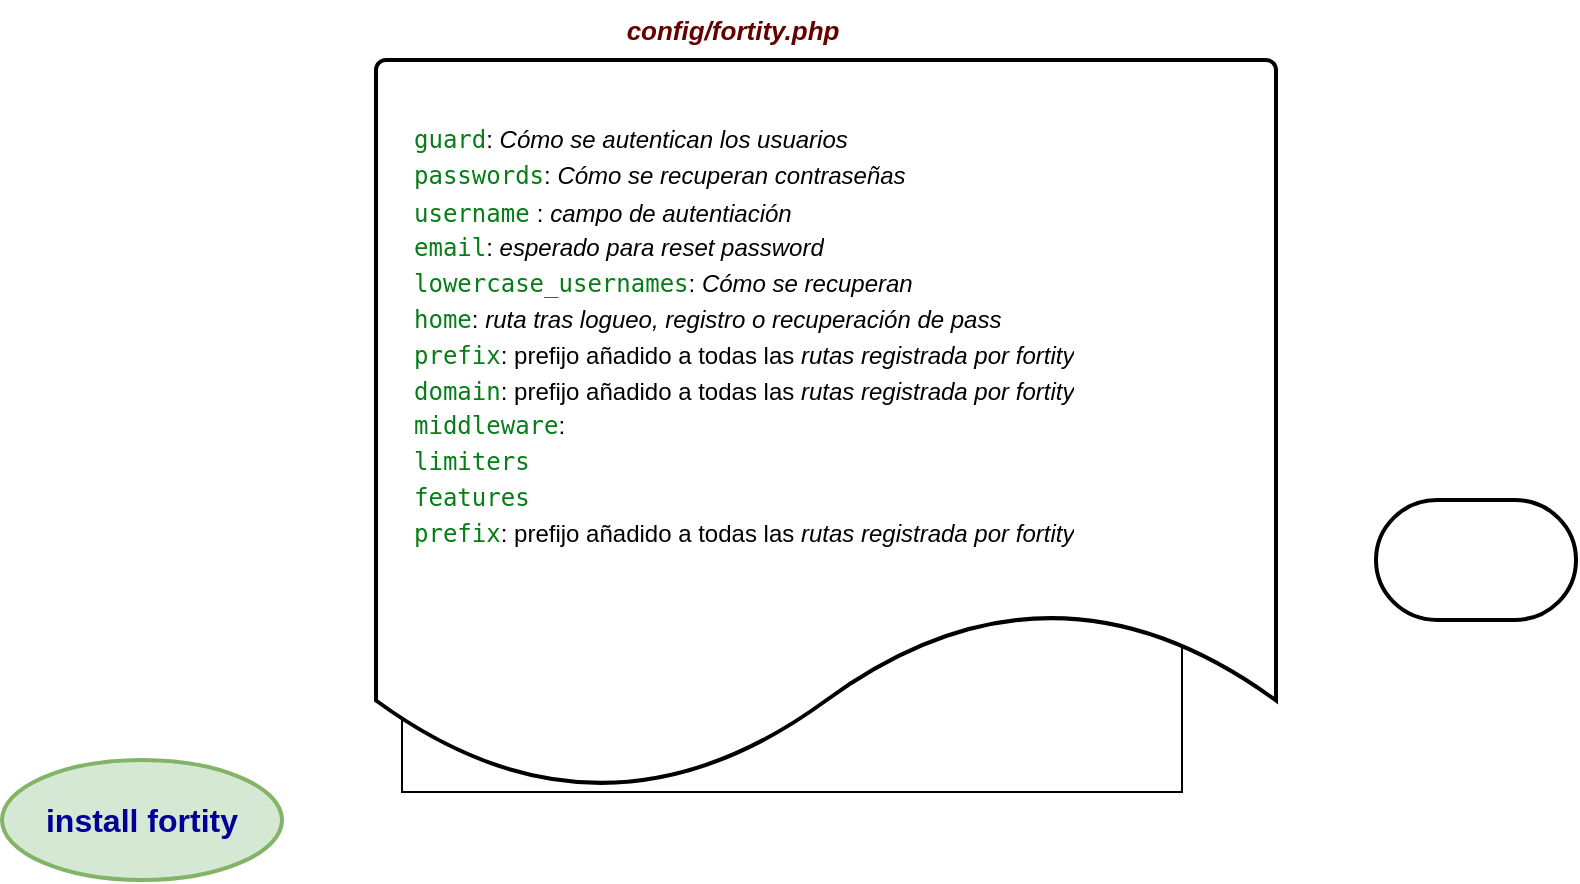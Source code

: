 <mxfile version="24.6.4" type="device">
  <diagram id="C5RBs43oDa-KdzZeNtuy" name="Page-1">
    <mxGraphModel dx="1364" dy="843" grid="1" gridSize="10" guides="1" tooltips="1" connect="1" arrows="1" fold="1" page="1" pageScale="1" pageWidth="827" pageHeight="1169" math="0" shadow="0">
      <root>
        <mxCell id="WIyWlLk6GJQsqaUBKTNV-0" />
        <mxCell id="WIyWlLk6GJQsqaUBKTNV-1" parent="WIyWlLk6GJQsqaUBKTNV-0" />
        <mxCell id="U51GWnYHo4TNuuC_m5qW-1" value="" style="strokeWidth=2;html=1;shape=mxgraph.flowchart.terminator;whiteSpace=wrap;" parent="WIyWlLk6GJQsqaUBKTNV-1" vertex="1">
          <mxGeometry x="727" y="250" width="100" height="60" as="geometry" />
        </mxCell>
        <mxCell id="U51GWnYHo4TNuuC_m5qW-0" value="install fortity" style="strokeWidth=2;html=1;shape=mxgraph.flowchart.start_1;whiteSpace=wrap;fillColor=#d5e8d4;strokeColor=#82b366;fontStyle=1;fontSize=16;fontColor=#000099;" parent="WIyWlLk6GJQsqaUBKTNV-1" vertex="1">
          <mxGeometry x="40" y="380" width="140" height="60" as="geometry" />
        </mxCell>
        <mxCell id="U51GWnYHo4TNuuC_m5qW-8" value="&lt;b style=&quot;font-size: 13px;&quot;&gt;&lt;i style=&quot;font-size: 13px;&quot;&gt;config/fortity.php&lt;/i&gt;&lt;/b&gt;" style="text;html=1;align=center;verticalAlign=middle;resizable=0;points=[];autosize=1;strokeColor=none;fillColor=none;fontSize=13;fontColor=#660000;" parent="WIyWlLk6GJQsqaUBKTNV-1" vertex="1">
          <mxGeometry x="340" width="130" height="30" as="geometry" />
        </mxCell>
        <mxCell id="U51GWnYHo4TNuuC_m5qW-3" value="&lt;b&gt;&lt;font color=&quot;#190033&quot; style=&quot;font-size: 14px;&quot;&gt;Parámetros de configuración&amp;nbsp;&lt;/font&gt;&lt;/b&gt;" style="swimlane;fontStyle=0;childLayout=stackLayout;horizontal=1;startSize=26;fillColor=none;horizontalStack=0;resizeParent=1;resizeParentMax=0;resizeLast=0;collapsible=1;marginBottom=0;html=1;container=0;" parent="WIyWlLk6GJQsqaUBKTNV-1" vertex="1">
          <mxGeometry x="240" y="30" width="390" height="366" as="geometry">
            <mxRectangle x="240" y="30" width="240" height="30" as="alternateBounds" />
          </mxGeometry>
        </mxCell>
        <mxCell id="U51GWnYHo4TNuuC_m5qW-43" value="" style="group" parent="U51GWnYHo4TNuuC_m5qW-3" vertex="1" connectable="0">
          <mxGeometry y="26" width="390" height="340" as="geometry" />
        </mxCell>
        <mxCell id="U51GWnYHo4TNuuC_m5qW-2" value="" style="strokeWidth=2;html=1;shape=mxgraph.flowchart.document2;whiteSpace=wrap;size=0.25;container=0;" parent="U51GWnYHo4TNuuC_m5qW-43" vertex="1">
          <mxGeometry x="-13" y="-26" width="450" height="366" as="geometry" />
        </mxCell>
        <mxCell id="U51GWnYHo4TNuuC_m5qW-44" value="&lt;span style=&quot;color: rgb(6, 125, 23); font-family: &amp;quot;JetBrains Mono&amp;quot;, monospace; background-color: rgb(255, 255, 255);&quot;&gt;home&lt;/span&gt;&lt;span style=&quot;color: rgba(0, 0, 0, 0); font-family: monospace; font-size: 0px; text-wrap: nowrap;&quot;&gt;%3CmxGraphModel%3E%3Croot%3E%3CmxCell%20id%3D%220%22%2F%3E%3CmxCell%20id%3D%221%22%20parent%3D%220%22%2F%3E%3CmxCell%20id%3D%222%22%20value%3D%22%26lt%3Bb%26gt%3B%26lt%3Bfont%20style%3D%26quot%3Bfont-size%3A%2013px%3B%26quot%3B%20color%3D%26quot%3B%23003300%26quot%3B%26gt%3Bpassword%26lt%3B%2Ffont%26gt%3B%26lt%3B%2Fb%26gt%3B%3A%26amp%3Bnbsp%3B%26lt%3Bi%26gt%3BC%C3%B3mo%20se%20recuperan%20contrase%C3%B1as%26lt%3B%2Fi%26gt%3B%22%20style%3D%22text%3BstrokeColor%3Dnone%3BfillColor%3Dnone%3Balign%3Dleft%3BverticalAlign%3Dtop%3BspacingLeft%3D4%3BspacingRight%3D4%3Boverflow%3Dhidden%3Brotatable%3D0%3Bpoints%3D%5B%5B0%2C0.5%5D%2C%5B1%2C0.5%5D%5D%3BportConstraint%3Deastwest%3BwhiteSpace%3Dwrap%3Bhtml%3D1%3Bcontainer%3D0%3B%22%20vertex%3D%221%22%20parent%3D%221%22%3E%3CmxGeometry%20x%3D%22280%22%20y%3D%22118.9%22%20width%3D%22300%22%20height%3D%2218.2%22%20as%3D%22geometry%22%2F%3E%3C%2FmxCell%3E%3C%2Froot%3E%3C%2FmxGraphModel%3E&lt;/span&gt;:&amp;nbsp;&lt;i&gt;ruta tras logueo, registro o recuperación de pass exitoso&lt;/i&gt;&lt;div&gt;&lt;div style=&quot;background-color:#ffffff;color:#080808&quot;&gt;&lt;pre style=&quot;font-family:&#39;JetBrains Mono&#39;,monospace;font-size:19,5pt;&quot;&gt;&lt;br&gt;&lt;/pre&gt;&lt;/div&gt;&lt;/div&gt;" style="text;strokeColor=none;fillColor=none;align=left;verticalAlign=top;spacingLeft=4;spacingRight=4;overflow=hidden;rotatable=0;points=[[0,0.5],[1,0.5]];portConstraint=eastwest;whiteSpace=wrap;html=1;container=0;" parent="U51GWnYHo4TNuuC_m5qW-43" vertex="1">
          <mxGeometry y="90" width="321" height="18.2" as="geometry" />
        </mxCell>
        <mxCell id="U51GWnYHo4TNuuC_m5qW-45" value="&lt;span style=&quot;color: rgb(6, 125, 23); font-family: &amp;quot;JetBrains Mono&amp;quot;, monospace; background-color: rgb(255, 255, 255);&quot;&gt;domain&lt;/span&gt;&lt;span style=&quot;color: rgba(0, 0, 0, 0); font-family: monospace; font-size: 0px; text-wrap: nowrap;&quot;&gt;%3CmxGraphModel%3E%3Croot%3E%3CmxCell%20id%3D%220%22%2F%3E%3CmxCell%20id%3D%221%22%20parent%3D%220%22%2F%3E%3CmxCell%20id%3D%222%22%20value%3D%22%26lt%3Bb%26gt%3B%26lt%3Bfont%20style%3D%26quot%3Bfont-size%3A%2013px%3B%26quot%3B%20color%3D%26quot%3B%23003300%26quot%3B%26gt%3Bpassword%26lt%3B%2Ffont%26gt%3B%26lt%3B%2Fb%26gt%3B%3A%26amp%3Bnbsp%3B%26lt%3Bi%26gt%3BC%C3%B3mo%20se%20recuperan%20contrase%C3%B1as%26lt%3B%2Fi%26gt%3B%22%20style%3D%22text%3BstrokeColor%3Dnone%3BfillColor%3Dnone%3Balign%3Dleft%3BverticalAlign%3Dtop%3BspacingLeft%3D4%3BspacingRight%3D4%3Boverflow%3Dhidden%3Brotatable%3D0%3Bpoints%3D%5B%5B0%2C0.5%5D%2C%5B1%2C0.5%5D%5D%3BportConstraint%3Deastwest%3BwhiteSpace%3Dwrap%3Bhtml%3D1%3Bcontainer%3D0%3B%22%20vertex%3D%221%22%20parent%3D%221%22%3E%3CmxGeometry%20x%3D%22280%22%20y%3D%22118.9%22%20width%3D%22300%22%20height%3D%2218.2%22%20as%3D%22geometry%22%2F%3E%3C%2FmxCell%3E%3C%2Froot%3E%3C%2FmxGraphModel%3E&lt;/span&gt;: prefijo añadido a todas las&amp;nbsp;&lt;i&gt;rutas registrada por fortity&lt;/i&gt;&lt;div&gt;&lt;div style=&quot;background-color:#ffffff;color:#080808&quot;&gt;&lt;pre style=&quot;font-family:&#39;JetBrains Mono&#39;,monospace;font-size:19,5pt;&quot;&gt;&lt;br&gt;&lt;/pre&gt;&lt;/div&gt;&lt;/div&gt;" style="text;strokeColor=none;fillColor=none;align=left;verticalAlign=top;spacingLeft=4;spacingRight=4;overflow=hidden;rotatable=0;points=[[0,0.5],[1,0.5]];portConstraint=eastwest;whiteSpace=wrap;html=1;container=0;" parent="U51GWnYHo4TNuuC_m5qW-43" vertex="1">
          <mxGeometry y="126" width="341" height="18.2" as="geometry" />
        </mxCell>
        <mxCell id="U51GWnYHo4TNuuC_m5qW-46" value="&lt;span style=&quot;color: rgb(6, 125, 23); font-family: &amp;quot;JetBrains Mono&amp;quot;, monospace; background-color: rgb(255, 255, 255);&quot;&gt;features&lt;/span&gt;&lt;div&gt;&lt;div style=&quot;background-color:#ffffff;color:#080808&quot;&gt;&lt;pre style=&quot;font-family:&#39;JetBrains Mono&#39;,monospace;font-size:19,5pt;&quot;&gt;&lt;br&gt;&lt;/pre&gt;&lt;/div&gt;&lt;/div&gt;" style="text;strokeColor=none;fillColor=none;align=left;verticalAlign=top;spacingLeft=4;spacingRight=4;overflow=hidden;rotatable=0;points=[[0,0.5],[1,0.5]];portConstraint=eastwest;whiteSpace=wrap;html=1;container=0;" parent="U51GWnYHo4TNuuC_m5qW-43" vertex="1">
          <mxGeometry y="179" width="341" height="18.2" as="geometry" />
        </mxCell>
        <mxCell id="U51GWnYHo4TNuuC_m5qW-47" value="&lt;span style=&quot;color: rgb(6, 125, 23); font-family: &amp;quot;JetBrains Mono&amp;quot;, monospace; background-color: rgb(255, 255, 255);&quot;&gt;guard&lt;/span&gt;: &lt;i&gt;Cómo se autentican los usuarios&amp;nbsp;&lt;/i&gt;" style="text;strokeColor=none;fillColor=none;align=left;verticalAlign=top;spacingLeft=4;spacingRight=4;overflow=hidden;rotatable=0;points=[[0,0.5],[1,0.5]];portConstraint=eastwest;whiteSpace=wrap;html=1;container=0;" parent="U51GWnYHo4TNuuC_m5qW-43" vertex="1">
          <mxGeometry width="240" height="18.2" as="geometry" />
        </mxCell>
        <mxCell id="U51GWnYHo4TNuuC_m5qW-48" value="&lt;span style=&quot;color: rgb(6, 125, 23); font-family: &amp;quot;JetBrains Mono&amp;quot;, monospace; background-color: rgb(255, 255, 255);&quot;&gt;passwords&lt;/span&gt;:&amp;nbsp;&lt;i&gt;Cómo se recuperan contraseñas&lt;/i&gt;" style="text;strokeColor=none;fillColor=none;align=left;verticalAlign=top;spacingLeft=4;spacingRight=4;overflow=hidden;rotatable=0;points=[[0,0.5],[1,0.5]];portConstraint=eastwest;whiteSpace=wrap;html=1;container=0;" parent="U51GWnYHo4TNuuC_m5qW-43" vertex="1">
          <mxGeometry y="18" width="300" height="18.2" as="geometry" />
        </mxCell>
        <mxCell id="U51GWnYHo4TNuuC_m5qW-49" value="&lt;span style=&quot;color: rgb(6, 125, 23); font-family: &amp;quot;JetBrains Mono&amp;quot;, monospace; background-color: rgb(255, 255, 255);&quot;&gt;email&lt;/span&gt;:&amp;nbsp;&lt;i&gt;esperado para reset password&lt;/i&gt;" style="text;strokeColor=none;fillColor=none;align=left;verticalAlign=top;spacingLeft=4;spacingRight=4;overflow=hidden;rotatable=0;points=[[0,0.5],[1,0.5]];portConstraint=eastwest;whiteSpace=wrap;html=1;container=0;" parent="U51GWnYHo4TNuuC_m5qW-43" vertex="1">
          <mxGeometry y="54" width="300" height="18.2" as="geometry" />
        </mxCell>
        <mxCell id="U51GWnYHo4TNuuC_m5qW-50" value="&lt;span style=&quot;color: rgb(6, 125, 23); font-family: &amp;quot;JetBrains Mono&amp;quot;, monospace; background-color: rgb(255, 255, 255);&quot;&gt;username&lt;/span&gt;&lt;b&gt;&lt;font style=&quot;font-size: 13px;&quot; color=&quot;#003300&quot;&gt;&amp;nbsp;&lt;/font&gt;&lt;/b&gt;:&amp;nbsp;&lt;i&gt;campo de autentiación&lt;/i&gt;" style="text;strokeColor=none;fillColor=none;align=left;verticalAlign=top;spacingLeft=4;spacingRight=4;overflow=hidden;rotatable=0;points=[[0,0.5],[1,0.5]];portConstraint=eastwest;whiteSpace=wrap;html=1;container=0;" parent="U51GWnYHo4TNuuC_m5qW-43" vertex="1">
          <mxGeometry y="36" width="300" height="18.2" as="geometry" />
        </mxCell>
        <mxCell id="U51GWnYHo4TNuuC_m5qW-51" value="&lt;span style=&quot;color: rgb(6, 125, 23); font-family: &amp;quot;JetBrains Mono&amp;quot;, monospace; background-color: rgb(255, 255, 255);&quot;&gt;lowercase_usernames&lt;/span&gt;&lt;span style=&quot;color: rgba(0, 0, 0, 0); font-family: monospace; font-size: 0px; text-wrap: nowrap;&quot;&gt;%3CmxGraphModel%3E%3Croot%3E%3CmxCell%20id%3D%220%22%2F%3E%3CmxCell%20id%3D%221%22%20parent%3D%220%22%2F%3E%3CmxCell%20id%3D%222%22%20value%3D%22%26lt%3Bb%26gt%3B%26lt%3Bfont%20style%3D%26quot%3Bfont-size%3A%2013px%3B%26quot%3B%20color%3D%26quot%3B%23003300%26quot%3B%26gt%3Bpassword%26lt%3B%2Ffont%26gt%3B%26lt%3B%2Fb%26gt%3B%3A%26amp%3Bnbsp%3B%26lt%3Bi%26gt%3BC%C3%B3mo%20se%20recuperan%20contrase%C3%B1as%26lt%3B%2Fi%26gt%3B%22%20style%3D%22text%3BstrokeColor%3Dnone%3BfillColor%3Dnone%3Balign%3Dleft%3BverticalAlign%3Dtop%3BspacingLeft%3D4%3BspacingRight%3D4%3Boverflow%3Dhidden%3Brotatable%3D0%3Bpoints%3D%5B%5B0%2C0.5%5D%2C%5B1%2C0.5%5D%5D%3BportConstraint%3Deastwest%3BwhiteSpace%3Dwrap%3Bhtml%3D1%3Bcontainer%3D0%3B%22%20vertex%3D%221%22%20parent%3D%221%22%3E%3CmxGeometry%20x%3D%22280%22%20y%3D%22118.9%22%20width%3D%22300%22%20height%3D%2218.2%22%20as%3D%22geometry%22%2F%3E%3C%2FmxCell%3E%3C%2Froot%3E%3C%2FmxGraphModel%3E&lt;/span&gt;:&amp;nbsp;&lt;i&gt;Cómo se recuperan contraseñas&lt;/i&gt;" style="text;strokeColor=none;fillColor=none;align=left;verticalAlign=top;spacingLeft=4;spacingRight=4;overflow=hidden;rotatable=0;points=[[0,0.5],[1,0.5]];portConstraint=eastwest;whiteSpace=wrap;html=1;container=0;" parent="U51GWnYHo4TNuuC_m5qW-43" vertex="1">
          <mxGeometry y="72" width="300" height="18.2" as="geometry" />
        </mxCell>
        <mxCell id="U51GWnYHo4TNuuC_m5qW-52" value="&lt;span style=&quot;color: rgb(6, 125, 23); font-family: &amp;quot;JetBrains Mono&amp;quot;, monospace; background-color: rgb(255, 255, 255);&quot;&gt;prefix&lt;/span&gt;&lt;span style=&quot;color: rgba(0, 0, 0, 0); font-family: monospace; font-size: 0px; text-wrap: nowrap;&quot;&gt;%3CmxGraphModel%3E%3Croot%3E%3CmxCell%20id%3D%220%22%2F%3E%3CmxCell%20id%3D%221%22%20parent%3D%220%22%2F%3E%3CmxCell%20id%3D%222%22%20value%3D%22%26lt%3Bb%26gt%3B%26lt%3Bfont%20style%3D%26quot%3Bfont-size%3A%2013px%3B%26quot%3B%20color%3D%26quot%3B%23003300%26quot%3B%26gt%3Bpassword%26lt%3B%2Ffont%26gt%3B%26lt%3B%2Fb%26gt%3B%3A%26amp%3Bnbsp%3B%26lt%3Bi%26gt%3BC%C3%B3mo%20se%20recuperan%20contrase%C3%B1as%26lt%3B%2Fi%26gt%3B%22%20style%3D%22text%3BstrokeColor%3Dnone%3BfillColor%3Dnone%3Balign%3Dleft%3BverticalAlign%3Dtop%3BspacingLeft%3D4%3BspacingRight%3D4%3Boverflow%3Dhidden%3Brotatable%3D0%3Bpoints%3D%5B%5B0%2C0.5%5D%2C%5B1%2C0.5%5D%5D%3BportConstraint%3Deastwest%3BwhiteSpace%3Dwrap%3Bhtml%3D1%3Bcontainer%3D0%3B%22%20vertex%3D%221%22%20parent%3D%221%22%3E%3CmxGeometry%20x%3D%22280%22%20y%3D%22118.9%22%20width%3D%22300%22%20height%3D%2218.2%22%20as%3D%22geometry%22%2F%3E%3C%2FmxCell%3E%3C%2Froot%3E%3C%2FmxGraphModel%3E&lt;/span&gt;: prefijo añadido a todas las&amp;nbsp;&lt;i&gt;rutas registrada por fortity&lt;/i&gt;&lt;div&gt;&lt;div style=&quot;background-color:#ffffff;color:#080808&quot;&gt;&lt;pre style=&quot;font-family:&#39;JetBrains Mono&#39;,monospace;font-size:19,5pt;&quot;&gt;&lt;br&gt;&lt;/pre&gt;&lt;/div&gt;&lt;/div&gt;" style="text;strokeColor=none;fillColor=none;align=left;verticalAlign=top;spacingLeft=4;spacingRight=4;overflow=hidden;rotatable=0;points=[[0,0.5],[1,0.5]];portConstraint=eastwest;whiteSpace=wrap;html=1;container=0;" parent="U51GWnYHo4TNuuC_m5qW-43" vertex="1">
          <mxGeometry y="108" width="341" height="18.2" as="geometry" />
        </mxCell>
        <mxCell id="U51GWnYHo4TNuuC_m5qW-53" value="&lt;span style=&quot;color: rgb(6, 125, 23); font-family: &amp;quot;JetBrains Mono&amp;quot;, monospace; background-color: rgb(255, 255, 255);&quot;&gt;middleware&lt;/span&gt;&lt;span style=&quot;color: rgba(0, 0, 0, 0); font-family: monospace; font-size: 0px; text-wrap: nowrap;&quot;&gt;%3CmxGraphModel%3E%3Croot%3E%3CmxCell%20id%3D%220%22%2F%3E%3CmxCell%20id%3D%221%22%20parent%3D%220%22%2F%3E%3CmxCell%20id%3D%222%22%20value%3D%22%26lt%3Bb%26gt%3B%26lt%3Bfont%20style%3D%26quot%3Bfont-size%3A%2013px%3B%26quot%3B%20color%3D%26quot%3B%23003300%26quot%3B%26gt%3Bpassword%26lt%3B%2Ffont%26gt%3B%26lt%3B%2Fb%26gt%3B%3A%26amp%3Bnbsp%3B%26lt%3Bi%26gt%3BC%C3%B3mo%20se%20recuperan%20contrase%C3%B1as%26lt%3B%2Fi%26gt%3B%22%20style%3D%22text%3BstrokeColor%3Dnone%3BfillColor%3Dnone%3Balign%3Dleft%3BverticalAlign%3Dtop%3BspacingLeft%3D4%3BspacingRight%3D4%3Boverflow%3Dhidden%3Brotatable%3D0%3Bpoints%3D%5B%5B0%2C0.5%5D%2C%5B1%2C0.5%5D%5D%3BportConstraint%3Deastwest%3BwhiteSpace%3Dwrap%3Bhtml%3D1%3Bcontainer%3D0%3B%22%20vertex%3D%221%22%20parent%3D%221%22%3E%3CmxGeometry%20x%3D%22280%22%20y%3D%22118.9%22%20width%3D%22300%22%20height%3D%2218.2%22%20as%3D%22geometry%22%2F%3E%3C%2FmxCell%3E%3C%2Froot%3E%3C%2FmxGraphModel%3E&lt;/span&gt;:&amp;nbsp;&lt;div&gt;&lt;div style=&quot;background-color:#ffffff;color:#080808&quot;&gt;&lt;pre style=&quot;font-family:&#39;JetBrains Mono&#39;,monospace;font-size:19,5pt;&quot;&gt;&lt;br&gt;&lt;/pre&gt;&lt;/div&gt;&lt;/div&gt;" style="text;strokeColor=none;fillColor=none;align=left;verticalAlign=top;spacingLeft=4;spacingRight=4;overflow=hidden;rotatable=0;points=[[0,0.5],[1,0.5]];portConstraint=eastwest;whiteSpace=wrap;html=1;container=0;" parent="U51GWnYHo4TNuuC_m5qW-43" vertex="1">
          <mxGeometry y="143" width="341" height="18.2" as="geometry" />
        </mxCell>
        <mxCell id="U51GWnYHo4TNuuC_m5qW-54" value="&lt;span style=&quot;color: rgb(6, 125, 23); font-family: &amp;quot;JetBrains Mono&amp;quot;, monospace; background-color: rgb(255, 255, 255);&quot;&gt;limiters&lt;/span&gt;" style="text;strokeColor=none;fillColor=none;align=left;verticalAlign=top;spacingLeft=4;spacingRight=4;overflow=hidden;rotatable=0;points=[[0,0.5],[1,0.5]];portConstraint=eastwest;whiteSpace=wrap;html=1;container=0;" parent="U51GWnYHo4TNuuC_m5qW-43" vertex="1">
          <mxGeometry y="161" width="341" height="18.2" as="geometry" />
        </mxCell>
        <mxCell id="U51GWnYHo4TNuuC_m5qW-55" value="&lt;span style=&quot;color: rgb(6, 125, 23); font-family: &amp;quot;JetBrains Mono&amp;quot;, monospace; background-color: rgb(255, 255, 255);&quot;&gt;prefix&lt;/span&gt;&lt;span style=&quot;color: rgba(0, 0, 0, 0); font-family: monospace; font-size: 0px; text-wrap: nowrap;&quot;&gt;%3CmxGraphModel%3E%3Croot%3E%3CmxCell%20id%3D%220%22%2F%3E%3CmxCell%20id%3D%221%22%20parent%3D%220%22%2F%3E%3CmxCell%20id%3D%222%22%20value%3D%22%26lt%3Bb%26gt%3B%26lt%3Bfont%20style%3D%26quot%3Bfont-size%3A%2013px%3B%26quot%3B%20color%3D%26quot%3B%23003300%26quot%3B%26gt%3Bpassword%26lt%3B%2Ffont%26gt%3B%26lt%3B%2Fb%26gt%3B%3A%26amp%3Bnbsp%3B%26lt%3Bi%26gt%3BC%C3%B3mo%20se%20recuperan%20contrase%C3%B1as%26lt%3B%2Fi%26gt%3B%22%20style%3D%22text%3BstrokeColor%3Dnone%3BfillColor%3Dnone%3Balign%3Dleft%3BverticalAlign%3Dtop%3BspacingLeft%3D4%3BspacingRight%3D4%3Boverflow%3Dhidden%3Brotatable%3D0%3Bpoints%3D%5B%5B0%2C0.5%5D%2C%5B1%2C0.5%5D%5D%3BportConstraint%3Deastwest%3BwhiteSpace%3Dwrap%3Bhtml%3D1%3Bcontainer%3D0%3B%22%20vertex%3D%221%22%20parent%3D%221%22%3E%3CmxGeometry%20x%3D%22280%22%20y%3D%22118.9%22%20width%3D%22300%22%20height%3D%2218.2%22%20as%3D%22geometry%22%2F%3E%3C%2FmxCell%3E%3C%2Froot%3E%3C%2FmxGraphModel%3E&lt;/span&gt;: prefijo añadido a todas las&amp;nbsp;&lt;i&gt;rutas registrada por fortity&lt;/i&gt;&lt;div&gt;&lt;div style=&quot;background-color:#ffffff;color:#080808&quot;&gt;&lt;pre style=&quot;font-family:&#39;JetBrains Mono&#39;,monospace;font-size:19,5pt;&quot;&gt;&lt;br&gt;&lt;/pre&gt;&lt;/div&gt;&lt;/div&gt;" style="text;strokeColor=none;fillColor=none;align=left;verticalAlign=top;spacingLeft=4;spacingRight=4;overflow=hidden;rotatable=0;points=[[0,0.5],[1,0.5]];portConstraint=eastwest;whiteSpace=wrap;html=1;container=0;" parent="U51GWnYHo4TNuuC_m5qW-43" vertex="1">
          <mxGeometry y="197.3" width="341" height="18.2" as="geometry" />
        </mxCell>
      </root>
    </mxGraphModel>
  </diagram>
</mxfile>
